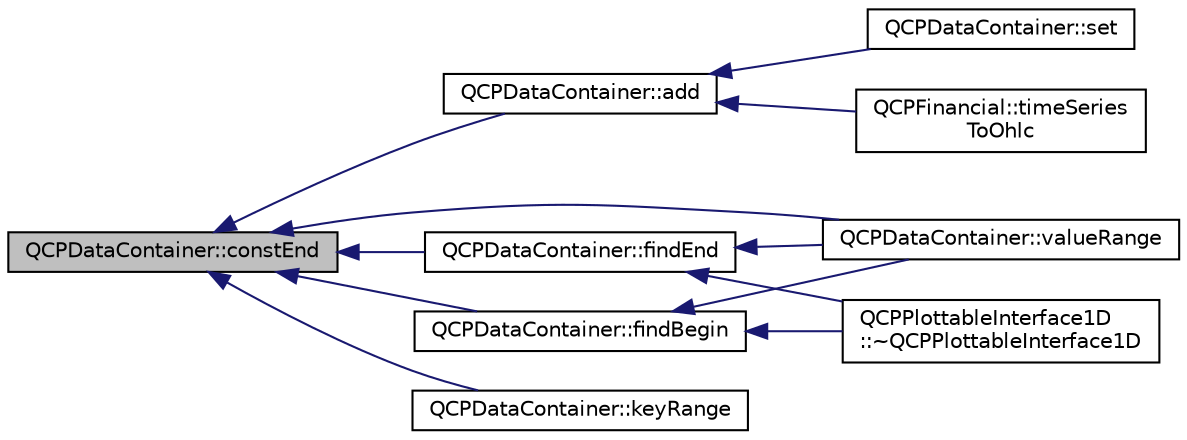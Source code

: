 digraph "QCPDataContainer::constEnd"
{
  edge [fontname="Helvetica",fontsize="10",labelfontname="Helvetica",labelfontsize="10"];
  node [fontname="Helvetica",fontsize="10",shape=record];
  rankdir="LR";
  Node62 [label="QCPDataContainer::constEnd",height=0.2,width=0.4,color="black", fillcolor="grey75", style="filled", fontcolor="black"];
  Node62 -> Node63 [dir="back",color="midnightblue",fontsize="10",style="solid",fontname="Helvetica"];
  Node63 [label="QCPDataContainer::add",height=0.2,width=0.4,color="black", fillcolor="white", style="filled",URL="$class_q_c_p_data_container.html#a42b98bd994307ccd163a43d576f91ad9"];
  Node63 -> Node64 [dir="back",color="midnightblue",fontsize="10",style="solid",fontname="Helvetica"];
  Node64 [label="QCPDataContainer::set",height=0.2,width=0.4,color="black", fillcolor="white", style="filled",URL="$class_q_c_p_data_container.html#ae7042bd534fc3ce7befa2ce3f790b5bf"];
  Node63 -> Node65 [dir="back",color="midnightblue",fontsize="10",style="solid",fontname="Helvetica"];
  Node65 [label="QCPFinancial::timeSeries\lToOhlc",height=0.2,width=0.4,color="black", fillcolor="white", style="filled",URL="$class_q_c_p_financial.html#a9a058c035040d3939b8884f4aaccb1a7"];
  Node62 -> Node66 [dir="back",color="midnightblue",fontsize="10",style="solid",fontname="Helvetica"];
  Node66 [label="QCPDataContainer::findBegin",height=0.2,width=0.4,color="black", fillcolor="white", style="filled",URL="$class_q_c_p_data_container.html#a2ad8a5399072d99a242d3a6d2d7e278a"];
  Node66 -> Node67 [dir="back",color="midnightblue",fontsize="10",style="solid",fontname="Helvetica"];
  Node67 [label="QCPDataContainer::valueRange",height=0.2,width=0.4,color="black", fillcolor="white", style="filled",URL="$class_q_c_p_data_container.html#a35a102dc2424d1228fc374d9313efbe9"];
  Node66 -> Node68 [dir="back",color="midnightblue",fontsize="10",style="solid",fontname="Helvetica"];
  Node68 [label="QCPPlottableInterface1D\l::~QCPPlottableInterface1D",height=0.2,width=0.4,color="black", fillcolor="white", style="filled",URL="$class_q_c_p_plottable_interface1_d.html#a8829011d62208625f741f2d7e1cb6280"];
  Node62 -> Node69 [dir="back",color="midnightblue",fontsize="10",style="solid",fontname="Helvetica"];
  Node69 [label="QCPDataContainer::findEnd",height=0.2,width=0.4,color="black", fillcolor="white", style="filled",URL="$class_q_c_p_data_container.html#afb8b8f23cc2b7234a793a25ce79fe48f"];
  Node69 -> Node67 [dir="back",color="midnightblue",fontsize="10",style="solid",fontname="Helvetica"];
  Node69 -> Node68 [dir="back",color="midnightblue",fontsize="10",style="solid",fontname="Helvetica"];
  Node62 -> Node70 [dir="back",color="midnightblue",fontsize="10",style="solid",fontname="Helvetica"];
  Node70 [label="QCPDataContainer::keyRange",height=0.2,width=0.4,color="black", fillcolor="white", style="filled",URL="$class_q_c_p_data_container.html#aba6e1a93c21ccc56a432b4a02c9d0ed2"];
  Node62 -> Node67 [dir="back",color="midnightblue",fontsize="10",style="solid",fontname="Helvetica"];
}
